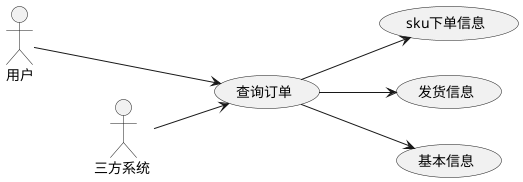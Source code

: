 @startuml
'https://plantuml.com/use-case-diagram
left to right direction
actor  "用户" as Job
actor  "三方系统 " as System

(查询订单) as (QueryOrder)

System --> (QueryOrder)
Job ---> (QueryOrder)

QueryOrder -->(sku下单信息)
QueryOrder -->(发货信息)
QueryOrder -->(基本信息)

@enduml
